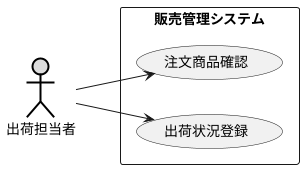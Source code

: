@startuml 演習2-5
    left to right direction
    actor 出荷担当者 #DDDDDD;line:black;line.bold;
    rectangle 販売管理システム{
        usecase 注文商品確認 as confirm
        usecase 出荷状況登録 as register
    }
    出荷担当者 --> confirm 
    出荷担当者 --> register
@enduml